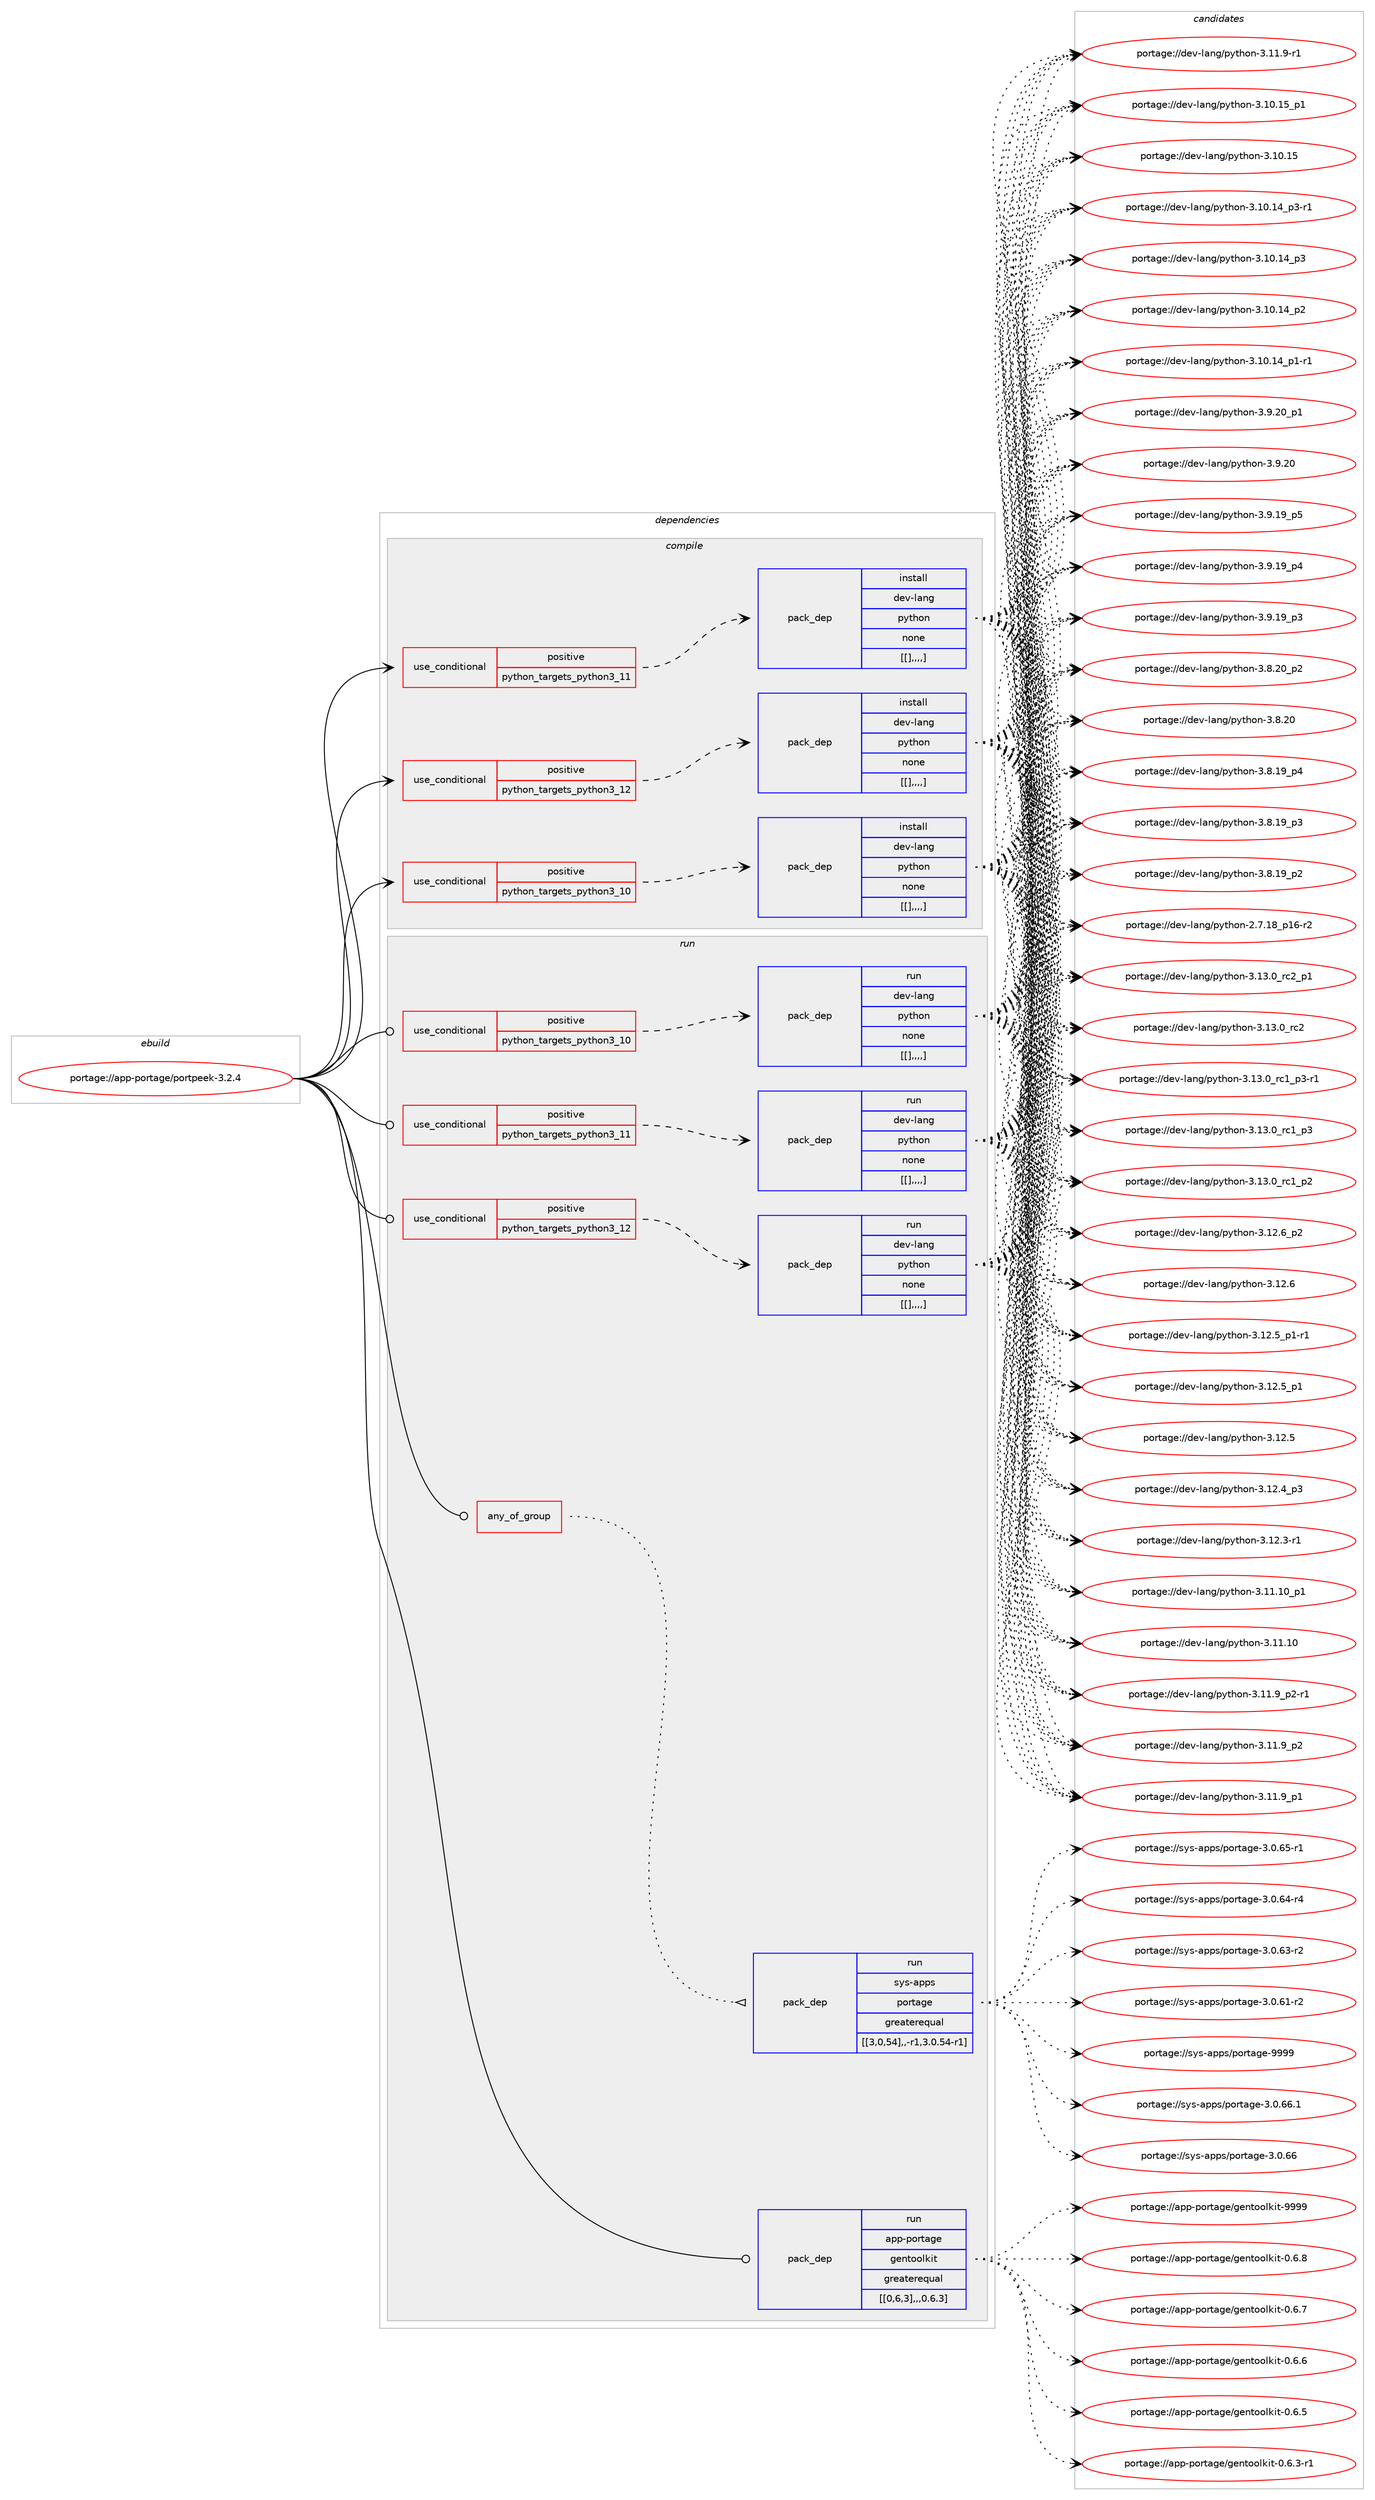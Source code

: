 digraph prolog {

# *************
# Graph options
# *************

newrank=true;
concentrate=true;
compound=true;
graph [rankdir=LR,fontname=Helvetica,fontsize=10,ranksep=1.5];#, ranksep=2.5, nodesep=0.2];
edge  [arrowhead=vee];
node  [fontname=Helvetica,fontsize=10];

# **********
# The ebuild
# **********

subgraph cluster_leftcol {
color=gray;
label=<<i>ebuild</i>>;
id [label="portage://app-portage/portpeek-3.2.4", color=red, width=4, href="../app-portage/portpeek-3.2.4.svg"];
}

# ****************
# The dependencies
# ****************

subgraph cluster_midcol {
color=gray;
label=<<i>dependencies</i>>;
subgraph cluster_compile {
fillcolor="#eeeeee";
style=filled;
label=<<i>compile</i>>;
subgraph cond14581 {
dependency51801 [label=<<TABLE BORDER="0" CELLBORDER="1" CELLSPACING="0" CELLPADDING="4"><TR><TD ROWSPAN="3" CELLPADDING="10">use_conditional</TD></TR><TR><TD>positive</TD></TR><TR><TD>python_targets_python3_10</TD></TR></TABLE>>, shape=none, color=red];
subgraph pack36745 {
dependency51802 [label=<<TABLE BORDER="0" CELLBORDER="1" CELLSPACING="0" CELLPADDING="4" WIDTH="220"><TR><TD ROWSPAN="6" CELLPADDING="30">pack_dep</TD></TR><TR><TD WIDTH="110">install</TD></TR><TR><TD>dev-lang</TD></TR><TR><TD>python</TD></TR><TR><TD>none</TD></TR><TR><TD>[[],,,,]</TD></TR></TABLE>>, shape=none, color=blue];
}
dependency51801:e -> dependency51802:w [weight=20,style="dashed",arrowhead="vee"];
}
id:e -> dependency51801:w [weight=20,style="solid",arrowhead="vee"];
subgraph cond14582 {
dependency51803 [label=<<TABLE BORDER="0" CELLBORDER="1" CELLSPACING="0" CELLPADDING="4"><TR><TD ROWSPAN="3" CELLPADDING="10">use_conditional</TD></TR><TR><TD>positive</TD></TR><TR><TD>python_targets_python3_11</TD></TR></TABLE>>, shape=none, color=red];
subgraph pack36746 {
dependency51804 [label=<<TABLE BORDER="0" CELLBORDER="1" CELLSPACING="0" CELLPADDING="4" WIDTH="220"><TR><TD ROWSPAN="6" CELLPADDING="30">pack_dep</TD></TR><TR><TD WIDTH="110">install</TD></TR><TR><TD>dev-lang</TD></TR><TR><TD>python</TD></TR><TR><TD>none</TD></TR><TR><TD>[[],,,,]</TD></TR></TABLE>>, shape=none, color=blue];
}
dependency51803:e -> dependency51804:w [weight=20,style="dashed",arrowhead="vee"];
}
id:e -> dependency51803:w [weight=20,style="solid",arrowhead="vee"];
subgraph cond14583 {
dependency51805 [label=<<TABLE BORDER="0" CELLBORDER="1" CELLSPACING="0" CELLPADDING="4"><TR><TD ROWSPAN="3" CELLPADDING="10">use_conditional</TD></TR><TR><TD>positive</TD></TR><TR><TD>python_targets_python3_12</TD></TR></TABLE>>, shape=none, color=red];
subgraph pack36747 {
dependency51806 [label=<<TABLE BORDER="0" CELLBORDER="1" CELLSPACING="0" CELLPADDING="4" WIDTH="220"><TR><TD ROWSPAN="6" CELLPADDING="30">pack_dep</TD></TR><TR><TD WIDTH="110">install</TD></TR><TR><TD>dev-lang</TD></TR><TR><TD>python</TD></TR><TR><TD>none</TD></TR><TR><TD>[[],,,,]</TD></TR></TABLE>>, shape=none, color=blue];
}
dependency51805:e -> dependency51806:w [weight=20,style="dashed",arrowhead="vee"];
}
id:e -> dependency51805:w [weight=20,style="solid",arrowhead="vee"];
}
subgraph cluster_compileandrun {
fillcolor="#eeeeee";
style=filled;
label=<<i>compile and run</i>>;
}
subgraph cluster_run {
fillcolor="#eeeeee";
style=filled;
label=<<i>run</i>>;
subgraph any411 {
dependency51807 [label=<<TABLE BORDER="0" CELLBORDER="1" CELLSPACING="0" CELLPADDING="4"><TR><TD CELLPADDING="10">any_of_group</TD></TR></TABLE>>, shape=none, color=red];subgraph pack36748 {
dependency51808 [label=<<TABLE BORDER="0" CELLBORDER="1" CELLSPACING="0" CELLPADDING="4" WIDTH="220"><TR><TD ROWSPAN="6" CELLPADDING="30">pack_dep</TD></TR><TR><TD WIDTH="110">run</TD></TR><TR><TD>sys-apps</TD></TR><TR><TD>portage</TD></TR><TR><TD>greaterequal</TD></TR><TR><TD>[[3,0,54],,-r1,3.0.54-r1]</TD></TR></TABLE>>, shape=none, color=blue];
}
dependency51807:e -> dependency51808:w [weight=20,style="dotted",arrowhead="oinv"];
}
id:e -> dependency51807:w [weight=20,style="solid",arrowhead="odot"];
subgraph cond14584 {
dependency51809 [label=<<TABLE BORDER="0" CELLBORDER="1" CELLSPACING="0" CELLPADDING="4"><TR><TD ROWSPAN="3" CELLPADDING="10">use_conditional</TD></TR><TR><TD>positive</TD></TR><TR><TD>python_targets_python3_10</TD></TR></TABLE>>, shape=none, color=red];
subgraph pack36749 {
dependency51810 [label=<<TABLE BORDER="0" CELLBORDER="1" CELLSPACING="0" CELLPADDING="4" WIDTH="220"><TR><TD ROWSPAN="6" CELLPADDING="30">pack_dep</TD></TR><TR><TD WIDTH="110">run</TD></TR><TR><TD>dev-lang</TD></TR><TR><TD>python</TD></TR><TR><TD>none</TD></TR><TR><TD>[[],,,,]</TD></TR></TABLE>>, shape=none, color=blue];
}
dependency51809:e -> dependency51810:w [weight=20,style="dashed",arrowhead="vee"];
}
id:e -> dependency51809:w [weight=20,style="solid",arrowhead="odot"];
subgraph cond14585 {
dependency51811 [label=<<TABLE BORDER="0" CELLBORDER="1" CELLSPACING="0" CELLPADDING="4"><TR><TD ROWSPAN="3" CELLPADDING="10">use_conditional</TD></TR><TR><TD>positive</TD></TR><TR><TD>python_targets_python3_11</TD></TR></TABLE>>, shape=none, color=red];
subgraph pack36750 {
dependency51812 [label=<<TABLE BORDER="0" CELLBORDER="1" CELLSPACING="0" CELLPADDING="4" WIDTH="220"><TR><TD ROWSPAN="6" CELLPADDING="30">pack_dep</TD></TR><TR><TD WIDTH="110">run</TD></TR><TR><TD>dev-lang</TD></TR><TR><TD>python</TD></TR><TR><TD>none</TD></TR><TR><TD>[[],,,,]</TD></TR></TABLE>>, shape=none, color=blue];
}
dependency51811:e -> dependency51812:w [weight=20,style="dashed",arrowhead="vee"];
}
id:e -> dependency51811:w [weight=20,style="solid",arrowhead="odot"];
subgraph cond14586 {
dependency51813 [label=<<TABLE BORDER="0" CELLBORDER="1" CELLSPACING="0" CELLPADDING="4"><TR><TD ROWSPAN="3" CELLPADDING="10">use_conditional</TD></TR><TR><TD>positive</TD></TR><TR><TD>python_targets_python3_12</TD></TR></TABLE>>, shape=none, color=red];
subgraph pack36751 {
dependency51814 [label=<<TABLE BORDER="0" CELLBORDER="1" CELLSPACING="0" CELLPADDING="4" WIDTH="220"><TR><TD ROWSPAN="6" CELLPADDING="30">pack_dep</TD></TR><TR><TD WIDTH="110">run</TD></TR><TR><TD>dev-lang</TD></TR><TR><TD>python</TD></TR><TR><TD>none</TD></TR><TR><TD>[[],,,,]</TD></TR></TABLE>>, shape=none, color=blue];
}
dependency51813:e -> dependency51814:w [weight=20,style="dashed",arrowhead="vee"];
}
id:e -> dependency51813:w [weight=20,style="solid",arrowhead="odot"];
subgraph pack36752 {
dependency51815 [label=<<TABLE BORDER="0" CELLBORDER="1" CELLSPACING="0" CELLPADDING="4" WIDTH="220"><TR><TD ROWSPAN="6" CELLPADDING="30">pack_dep</TD></TR><TR><TD WIDTH="110">run</TD></TR><TR><TD>app-portage</TD></TR><TR><TD>gentoolkit</TD></TR><TR><TD>greaterequal</TD></TR><TR><TD>[[0,6,3],,,0.6.3]</TD></TR></TABLE>>, shape=none, color=blue];
}
id:e -> dependency51815:w [weight=20,style="solid",arrowhead="odot"];
}
}

# **************
# The candidates
# **************

subgraph cluster_choices {
rank=same;
color=gray;
label=<<i>candidates</i>>;

subgraph choice36745 {
color=black;
nodesep=1;
choice100101118451089711010347112121116104111110455146495146489511499509511249 [label="portage://dev-lang/python-3.13.0_rc2_p1", color=red, width=4,href="../dev-lang/python-3.13.0_rc2_p1.svg"];
choice10010111845108971101034711212111610411111045514649514648951149950 [label="portage://dev-lang/python-3.13.0_rc2", color=red, width=4,href="../dev-lang/python-3.13.0_rc2.svg"];
choice1001011184510897110103471121211161041111104551464951464895114994995112514511449 [label="portage://dev-lang/python-3.13.0_rc1_p3-r1", color=red, width=4,href="../dev-lang/python-3.13.0_rc1_p3-r1.svg"];
choice100101118451089711010347112121116104111110455146495146489511499499511251 [label="portage://dev-lang/python-3.13.0_rc1_p3", color=red, width=4,href="../dev-lang/python-3.13.0_rc1_p3.svg"];
choice100101118451089711010347112121116104111110455146495146489511499499511250 [label="portage://dev-lang/python-3.13.0_rc1_p2", color=red, width=4,href="../dev-lang/python-3.13.0_rc1_p2.svg"];
choice100101118451089711010347112121116104111110455146495046549511250 [label="portage://dev-lang/python-3.12.6_p2", color=red, width=4,href="../dev-lang/python-3.12.6_p2.svg"];
choice10010111845108971101034711212111610411111045514649504654 [label="portage://dev-lang/python-3.12.6", color=red, width=4,href="../dev-lang/python-3.12.6.svg"];
choice1001011184510897110103471121211161041111104551464950465395112494511449 [label="portage://dev-lang/python-3.12.5_p1-r1", color=red, width=4,href="../dev-lang/python-3.12.5_p1-r1.svg"];
choice100101118451089711010347112121116104111110455146495046539511249 [label="portage://dev-lang/python-3.12.5_p1", color=red, width=4,href="../dev-lang/python-3.12.5_p1.svg"];
choice10010111845108971101034711212111610411111045514649504653 [label="portage://dev-lang/python-3.12.5", color=red, width=4,href="../dev-lang/python-3.12.5.svg"];
choice100101118451089711010347112121116104111110455146495046529511251 [label="portage://dev-lang/python-3.12.4_p3", color=red, width=4,href="../dev-lang/python-3.12.4_p3.svg"];
choice100101118451089711010347112121116104111110455146495046514511449 [label="portage://dev-lang/python-3.12.3-r1", color=red, width=4,href="../dev-lang/python-3.12.3-r1.svg"];
choice10010111845108971101034711212111610411111045514649494649489511249 [label="portage://dev-lang/python-3.11.10_p1", color=red, width=4,href="../dev-lang/python-3.11.10_p1.svg"];
choice1001011184510897110103471121211161041111104551464949464948 [label="portage://dev-lang/python-3.11.10", color=red, width=4,href="../dev-lang/python-3.11.10.svg"];
choice1001011184510897110103471121211161041111104551464949465795112504511449 [label="portage://dev-lang/python-3.11.9_p2-r1", color=red, width=4,href="../dev-lang/python-3.11.9_p2-r1.svg"];
choice100101118451089711010347112121116104111110455146494946579511250 [label="portage://dev-lang/python-3.11.9_p2", color=red, width=4,href="../dev-lang/python-3.11.9_p2.svg"];
choice100101118451089711010347112121116104111110455146494946579511249 [label="portage://dev-lang/python-3.11.9_p1", color=red, width=4,href="../dev-lang/python-3.11.9_p1.svg"];
choice100101118451089711010347112121116104111110455146494946574511449 [label="portage://dev-lang/python-3.11.9-r1", color=red, width=4,href="../dev-lang/python-3.11.9-r1.svg"];
choice10010111845108971101034711212111610411111045514649484649539511249 [label="portage://dev-lang/python-3.10.15_p1", color=red, width=4,href="../dev-lang/python-3.10.15_p1.svg"];
choice1001011184510897110103471121211161041111104551464948464953 [label="portage://dev-lang/python-3.10.15", color=red, width=4,href="../dev-lang/python-3.10.15.svg"];
choice100101118451089711010347112121116104111110455146494846495295112514511449 [label="portage://dev-lang/python-3.10.14_p3-r1", color=red, width=4,href="../dev-lang/python-3.10.14_p3-r1.svg"];
choice10010111845108971101034711212111610411111045514649484649529511251 [label="portage://dev-lang/python-3.10.14_p3", color=red, width=4,href="../dev-lang/python-3.10.14_p3.svg"];
choice10010111845108971101034711212111610411111045514649484649529511250 [label="portage://dev-lang/python-3.10.14_p2", color=red, width=4,href="../dev-lang/python-3.10.14_p2.svg"];
choice100101118451089711010347112121116104111110455146494846495295112494511449 [label="portage://dev-lang/python-3.10.14_p1-r1", color=red, width=4,href="../dev-lang/python-3.10.14_p1-r1.svg"];
choice100101118451089711010347112121116104111110455146574650489511249 [label="portage://dev-lang/python-3.9.20_p1", color=red, width=4,href="../dev-lang/python-3.9.20_p1.svg"];
choice10010111845108971101034711212111610411111045514657465048 [label="portage://dev-lang/python-3.9.20", color=red, width=4,href="../dev-lang/python-3.9.20.svg"];
choice100101118451089711010347112121116104111110455146574649579511253 [label="portage://dev-lang/python-3.9.19_p5", color=red, width=4,href="../dev-lang/python-3.9.19_p5.svg"];
choice100101118451089711010347112121116104111110455146574649579511252 [label="portage://dev-lang/python-3.9.19_p4", color=red, width=4,href="../dev-lang/python-3.9.19_p4.svg"];
choice100101118451089711010347112121116104111110455146574649579511251 [label="portage://dev-lang/python-3.9.19_p3", color=red, width=4,href="../dev-lang/python-3.9.19_p3.svg"];
choice100101118451089711010347112121116104111110455146564650489511250 [label="portage://dev-lang/python-3.8.20_p2", color=red, width=4,href="../dev-lang/python-3.8.20_p2.svg"];
choice10010111845108971101034711212111610411111045514656465048 [label="portage://dev-lang/python-3.8.20", color=red, width=4,href="../dev-lang/python-3.8.20.svg"];
choice100101118451089711010347112121116104111110455146564649579511252 [label="portage://dev-lang/python-3.8.19_p4", color=red, width=4,href="../dev-lang/python-3.8.19_p4.svg"];
choice100101118451089711010347112121116104111110455146564649579511251 [label="portage://dev-lang/python-3.8.19_p3", color=red, width=4,href="../dev-lang/python-3.8.19_p3.svg"];
choice100101118451089711010347112121116104111110455146564649579511250 [label="portage://dev-lang/python-3.8.19_p2", color=red, width=4,href="../dev-lang/python-3.8.19_p2.svg"];
choice100101118451089711010347112121116104111110455046554649569511249544511450 [label="portage://dev-lang/python-2.7.18_p16-r2", color=red, width=4,href="../dev-lang/python-2.7.18_p16-r2.svg"];
dependency51802:e -> choice100101118451089711010347112121116104111110455146495146489511499509511249:w [style=dotted,weight="100"];
dependency51802:e -> choice10010111845108971101034711212111610411111045514649514648951149950:w [style=dotted,weight="100"];
dependency51802:e -> choice1001011184510897110103471121211161041111104551464951464895114994995112514511449:w [style=dotted,weight="100"];
dependency51802:e -> choice100101118451089711010347112121116104111110455146495146489511499499511251:w [style=dotted,weight="100"];
dependency51802:e -> choice100101118451089711010347112121116104111110455146495146489511499499511250:w [style=dotted,weight="100"];
dependency51802:e -> choice100101118451089711010347112121116104111110455146495046549511250:w [style=dotted,weight="100"];
dependency51802:e -> choice10010111845108971101034711212111610411111045514649504654:w [style=dotted,weight="100"];
dependency51802:e -> choice1001011184510897110103471121211161041111104551464950465395112494511449:w [style=dotted,weight="100"];
dependency51802:e -> choice100101118451089711010347112121116104111110455146495046539511249:w [style=dotted,weight="100"];
dependency51802:e -> choice10010111845108971101034711212111610411111045514649504653:w [style=dotted,weight="100"];
dependency51802:e -> choice100101118451089711010347112121116104111110455146495046529511251:w [style=dotted,weight="100"];
dependency51802:e -> choice100101118451089711010347112121116104111110455146495046514511449:w [style=dotted,weight="100"];
dependency51802:e -> choice10010111845108971101034711212111610411111045514649494649489511249:w [style=dotted,weight="100"];
dependency51802:e -> choice1001011184510897110103471121211161041111104551464949464948:w [style=dotted,weight="100"];
dependency51802:e -> choice1001011184510897110103471121211161041111104551464949465795112504511449:w [style=dotted,weight="100"];
dependency51802:e -> choice100101118451089711010347112121116104111110455146494946579511250:w [style=dotted,weight="100"];
dependency51802:e -> choice100101118451089711010347112121116104111110455146494946579511249:w [style=dotted,weight="100"];
dependency51802:e -> choice100101118451089711010347112121116104111110455146494946574511449:w [style=dotted,weight="100"];
dependency51802:e -> choice10010111845108971101034711212111610411111045514649484649539511249:w [style=dotted,weight="100"];
dependency51802:e -> choice1001011184510897110103471121211161041111104551464948464953:w [style=dotted,weight="100"];
dependency51802:e -> choice100101118451089711010347112121116104111110455146494846495295112514511449:w [style=dotted,weight="100"];
dependency51802:e -> choice10010111845108971101034711212111610411111045514649484649529511251:w [style=dotted,weight="100"];
dependency51802:e -> choice10010111845108971101034711212111610411111045514649484649529511250:w [style=dotted,weight="100"];
dependency51802:e -> choice100101118451089711010347112121116104111110455146494846495295112494511449:w [style=dotted,weight="100"];
dependency51802:e -> choice100101118451089711010347112121116104111110455146574650489511249:w [style=dotted,weight="100"];
dependency51802:e -> choice10010111845108971101034711212111610411111045514657465048:w [style=dotted,weight="100"];
dependency51802:e -> choice100101118451089711010347112121116104111110455146574649579511253:w [style=dotted,weight="100"];
dependency51802:e -> choice100101118451089711010347112121116104111110455146574649579511252:w [style=dotted,weight="100"];
dependency51802:e -> choice100101118451089711010347112121116104111110455146574649579511251:w [style=dotted,weight="100"];
dependency51802:e -> choice100101118451089711010347112121116104111110455146564650489511250:w [style=dotted,weight="100"];
dependency51802:e -> choice10010111845108971101034711212111610411111045514656465048:w [style=dotted,weight="100"];
dependency51802:e -> choice100101118451089711010347112121116104111110455146564649579511252:w [style=dotted,weight="100"];
dependency51802:e -> choice100101118451089711010347112121116104111110455146564649579511251:w [style=dotted,weight="100"];
dependency51802:e -> choice100101118451089711010347112121116104111110455146564649579511250:w [style=dotted,weight="100"];
dependency51802:e -> choice100101118451089711010347112121116104111110455046554649569511249544511450:w [style=dotted,weight="100"];
}
subgraph choice36746 {
color=black;
nodesep=1;
choice100101118451089711010347112121116104111110455146495146489511499509511249 [label="portage://dev-lang/python-3.13.0_rc2_p1", color=red, width=4,href="../dev-lang/python-3.13.0_rc2_p1.svg"];
choice10010111845108971101034711212111610411111045514649514648951149950 [label="portage://dev-lang/python-3.13.0_rc2", color=red, width=4,href="../dev-lang/python-3.13.0_rc2.svg"];
choice1001011184510897110103471121211161041111104551464951464895114994995112514511449 [label="portage://dev-lang/python-3.13.0_rc1_p3-r1", color=red, width=4,href="../dev-lang/python-3.13.0_rc1_p3-r1.svg"];
choice100101118451089711010347112121116104111110455146495146489511499499511251 [label="portage://dev-lang/python-3.13.0_rc1_p3", color=red, width=4,href="../dev-lang/python-3.13.0_rc1_p3.svg"];
choice100101118451089711010347112121116104111110455146495146489511499499511250 [label="portage://dev-lang/python-3.13.0_rc1_p2", color=red, width=4,href="../dev-lang/python-3.13.0_rc1_p2.svg"];
choice100101118451089711010347112121116104111110455146495046549511250 [label="portage://dev-lang/python-3.12.6_p2", color=red, width=4,href="../dev-lang/python-3.12.6_p2.svg"];
choice10010111845108971101034711212111610411111045514649504654 [label="portage://dev-lang/python-3.12.6", color=red, width=4,href="../dev-lang/python-3.12.6.svg"];
choice1001011184510897110103471121211161041111104551464950465395112494511449 [label="portage://dev-lang/python-3.12.5_p1-r1", color=red, width=4,href="../dev-lang/python-3.12.5_p1-r1.svg"];
choice100101118451089711010347112121116104111110455146495046539511249 [label="portage://dev-lang/python-3.12.5_p1", color=red, width=4,href="../dev-lang/python-3.12.5_p1.svg"];
choice10010111845108971101034711212111610411111045514649504653 [label="portage://dev-lang/python-3.12.5", color=red, width=4,href="../dev-lang/python-3.12.5.svg"];
choice100101118451089711010347112121116104111110455146495046529511251 [label="portage://dev-lang/python-3.12.4_p3", color=red, width=4,href="../dev-lang/python-3.12.4_p3.svg"];
choice100101118451089711010347112121116104111110455146495046514511449 [label="portage://dev-lang/python-3.12.3-r1", color=red, width=4,href="../dev-lang/python-3.12.3-r1.svg"];
choice10010111845108971101034711212111610411111045514649494649489511249 [label="portage://dev-lang/python-3.11.10_p1", color=red, width=4,href="../dev-lang/python-3.11.10_p1.svg"];
choice1001011184510897110103471121211161041111104551464949464948 [label="portage://dev-lang/python-3.11.10", color=red, width=4,href="../dev-lang/python-3.11.10.svg"];
choice1001011184510897110103471121211161041111104551464949465795112504511449 [label="portage://dev-lang/python-3.11.9_p2-r1", color=red, width=4,href="../dev-lang/python-3.11.9_p2-r1.svg"];
choice100101118451089711010347112121116104111110455146494946579511250 [label="portage://dev-lang/python-3.11.9_p2", color=red, width=4,href="../dev-lang/python-3.11.9_p2.svg"];
choice100101118451089711010347112121116104111110455146494946579511249 [label="portage://dev-lang/python-3.11.9_p1", color=red, width=4,href="../dev-lang/python-3.11.9_p1.svg"];
choice100101118451089711010347112121116104111110455146494946574511449 [label="portage://dev-lang/python-3.11.9-r1", color=red, width=4,href="../dev-lang/python-3.11.9-r1.svg"];
choice10010111845108971101034711212111610411111045514649484649539511249 [label="portage://dev-lang/python-3.10.15_p1", color=red, width=4,href="../dev-lang/python-3.10.15_p1.svg"];
choice1001011184510897110103471121211161041111104551464948464953 [label="portage://dev-lang/python-3.10.15", color=red, width=4,href="../dev-lang/python-3.10.15.svg"];
choice100101118451089711010347112121116104111110455146494846495295112514511449 [label="portage://dev-lang/python-3.10.14_p3-r1", color=red, width=4,href="../dev-lang/python-3.10.14_p3-r1.svg"];
choice10010111845108971101034711212111610411111045514649484649529511251 [label="portage://dev-lang/python-3.10.14_p3", color=red, width=4,href="../dev-lang/python-3.10.14_p3.svg"];
choice10010111845108971101034711212111610411111045514649484649529511250 [label="portage://dev-lang/python-3.10.14_p2", color=red, width=4,href="../dev-lang/python-3.10.14_p2.svg"];
choice100101118451089711010347112121116104111110455146494846495295112494511449 [label="portage://dev-lang/python-3.10.14_p1-r1", color=red, width=4,href="../dev-lang/python-3.10.14_p1-r1.svg"];
choice100101118451089711010347112121116104111110455146574650489511249 [label="portage://dev-lang/python-3.9.20_p1", color=red, width=4,href="../dev-lang/python-3.9.20_p1.svg"];
choice10010111845108971101034711212111610411111045514657465048 [label="portage://dev-lang/python-3.9.20", color=red, width=4,href="../dev-lang/python-3.9.20.svg"];
choice100101118451089711010347112121116104111110455146574649579511253 [label="portage://dev-lang/python-3.9.19_p5", color=red, width=4,href="../dev-lang/python-3.9.19_p5.svg"];
choice100101118451089711010347112121116104111110455146574649579511252 [label="portage://dev-lang/python-3.9.19_p4", color=red, width=4,href="../dev-lang/python-3.9.19_p4.svg"];
choice100101118451089711010347112121116104111110455146574649579511251 [label="portage://dev-lang/python-3.9.19_p3", color=red, width=4,href="../dev-lang/python-3.9.19_p3.svg"];
choice100101118451089711010347112121116104111110455146564650489511250 [label="portage://dev-lang/python-3.8.20_p2", color=red, width=4,href="../dev-lang/python-3.8.20_p2.svg"];
choice10010111845108971101034711212111610411111045514656465048 [label="portage://dev-lang/python-3.8.20", color=red, width=4,href="../dev-lang/python-3.8.20.svg"];
choice100101118451089711010347112121116104111110455146564649579511252 [label="portage://dev-lang/python-3.8.19_p4", color=red, width=4,href="../dev-lang/python-3.8.19_p4.svg"];
choice100101118451089711010347112121116104111110455146564649579511251 [label="portage://dev-lang/python-3.8.19_p3", color=red, width=4,href="../dev-lang/python-3.8.19_p3.svg"];
choice100101118451089711010347112121116104111110455146564649579511250 [label="portage://dev-lang/python-3.8.19_p2", color=red, width=4,href="../dev-lang/python-3.8.19_p2.svg"];
choice100101118451089711010347112121116104111110455046554649569511249544511450 [label="portage://dev-lang/python-2.7.18_p16-r2", color=red, width=4,href="../dev-lang/python-2.7.18_p16-r2.svg"];
dependency51804:e -> choice100101118451089711010347112121116104111110455146495146489511499509511249:w [style=dotted,weight="100"];
dependency51804:e -> choice10010111845108971101034711212111610411111045514649514648951149950:w [style=dotted,weight="100"];
dependency51804:e -> choice1001011184510897110103471121211161041111104551464951464895114994995112514511449:w [style=dotted,weight="100"];
dependency51804:e -> choice100101118451089711010347112121116104111110455146495146489511499499511251:w [style=dotted,weight="100"];
dependency51804:e -> choice100101118451089711010347112121116104111110455146495146489511499499511250:w [style=dotted,weight="100"];
dependency51804:e -> choice100101118451089711010347112121116104111110455146495046549511250:w [style=dotted,weight="100"];
dependency51804:e -> choice10010111845108971101034711212111610411111045514649504654:w [style=dotted,weight="100"];
dependency51804:e -> choice1001011184510897110103471121211161041111104551464950465395112494511449:w [style=dotted,weight="100"];
dependency51804:e -> choice100101118451089711010347112121116104111110455146495046539511249:w [style=dotted,weight="100"];
dependency51804:e -> choice10010111845108971101034711212111610411111045514649504653:w [style=dotted,weight="100"];
dependency51804:e -> choice100101118451089711010347112121116104111110455146495046529511251:w [style=dotted,weight="100"];
dependency51804:e -> choice100101118451089711010347112121116104111110455146495046514511449:w [style=dotted,weight="100"];
dependency51804:e -> choice10010111845108971101034711212111610411111045514649494649489511249:w [style=dotted,weight="100"];
dependency51804:e -> choice1001011184510897110103471121211161041111104551464949464948:w [style=dotted,weight="100"];
dependency51804:e -> choice1001011184510897110103471121211161041111104551464949465795112504511449:w [style=dotted,weight="100"];
dependency51804:e -> choice100101118451089711010347112121116104111110455146494946579511250:w [style=dotted,weight="100"];
dependency51804:e -> choice100101118451089711010347112121116104111110455146494946579511249:w [style=dotted,weight="100"];
dependency51804:e -> choice100101118451089711010347112121116104111110455146494946574511449:w [style=dotted,weight="100"];
dependency51804:e -> choice10010111845108971101034711212111610411111045514649484649539511249:w [style=dotted,weight="100"];
dependency51804:e -> choice1001011184510897110103471121211161041111104551464948464953:w [style=dotted,weight="100"];
dependency51804:e -> choice100101118451089711010347112121116104111110455146494846495295112514511449:w [style=dotted,weight="100"];
dependency51804:e -> choice10010111845108971101034711212111610411111045514649484649529511251:w [style=dotted,weight="100"];
dependency51804:e -> choice10010111845108971101034711212111610411111045514649484649529511250:w [style=dotted,weight="100"];
dependency51804:e -> choice100101118451089711010347112121116104111110455146494846495295112494511449:w [style=dotted,weight="100"];
dependency51804:e -> choice100101118451089711010347112121116104111110455146574650489511249:w [style=dotted,weight="100"];
dependency51804:e -> choice10010111845108971101034711212111610411111045514657465048:w [style=dotted,weight="100"];
dependency51804:e -> choice100101118451089711010347112121116104111110455146574649579511253:w [style=dotted,weight="100"];
dependency51804:e -> choice100101118451089711010347112121116104111110455146574649579511252:w [style=dotted,weight="100"];
dependency51804:e -> choice100101118451089711010347112121116104111110455146574649579511251:w [style=dotted,weight="100"];
dependency51804:e -> choice100101118451089711010347112121116104111110455146564650489511250:w [style=dotted,weight="100"];
dependency51804:e -> choice10010111845108971101034711212111610411111045514656465048:w [style=dotted,weight="100"];
dependency51804:e -> choice100101118451089711010347112121116104111110455146564649579511252:w [style=dotted,weight="100"];
dependency51804:e -> choice100101118451089711010347112121116104111110455146564649579511251:w [style=dotted,weight="100"];
dependency51804:e -> choice100101118451089711010347112121116104111110455146564649579511250:w [style=dotted,weight="100"];
dependency51804:e -> choice100101118451089711010347112121116104111110455046554649569511249544511450:w [style=dotted,weight="100"];
}
subgraph choice36747 {
color=black;
nodesep=1;
choice100101118451089711010347112121116104111110455146495146489511499509511249 [label="portage://dev-lang/python-3.13.0_rc2_p1", color=red, width=4,href="../dev-lang/python-3.13.0_rc2_p1.svg"];
choice10010111845108971101034711212111610411111045514649514648951149950 [label="portage://dev-lang/python-3.13.0_rc2", color=red, width=4,href="../dev-lang/python-3.13.0_rc2.svg"];
choice1001011184510897110103471121211161041111104551464951464895114994995112514511449 [label="portage://dev-lang/python-3.13.0_rc1_p3-r1", color=red, width=4,href="../dev-lang/python-3.13.0_rc1_p3-r1.svg"];
choice100101118451089711010347112121116104111110455146495146489511499499511251 [label="portage://dev-lang/python-3.13.0_rc1_p3", color=red, width=4,href="../dev-lang/python-3.13.0_rc1_p3.svg"];
choice100101118451089711010347112121116104111110455146495146489511499499511250 [label="portage://dev-lang/python-3.13.0_rc1_p2", color=red, width=4,href="../dev-lang/python-3.13.0_rc1_p2.svg"];
choice100101118451089711010347112121116104111110455146495046549511250 [label="portage://dev-lang/python-3.12.6_p2", color=red, width=4,href="../dev-lang/python-3.12.6_p2.svg"];
choice10010111845108971101034711212111610411111045514649504654 [label="portage://dev-lang/python-3.12.6", color=red, width=4,href="../dev-lang/python-3.12.6.svg"];
choice1001011184510897110103471121211161041111104551464950465395112494511449 [label="portage://dev-lang/python-3.12.5_p1-r1", color=red, width=4,href="../dev-lang/python-3.12.5_p1-r1.svg"];
choice100101118451089711010347112121116104111110455146495046539511249 [label="portage://dev-lang/python-3.12.5_p1", color=red, width=4,href="../dev-lang/python-3.12.5_p1.svg"];
choice10010111845108971101034711212111610411111045514649504653 [label="portage://dev-lang/python-3.12.5", color=red, width=4,href="../dev-lang/python-3.12.5.svg"];
choice100101118451089711010347112121116104111110455146495046529511251 [label="portage://dev-lang/python-3.12.4_p3", color=red, width=4,href="../dev-lang/python-3.12.4_p3.svg"];
choice100101118451089711010347112121116104111110455146495046514511449 [label="portage://dev-lang/python-3.12.3-r1", color=red, width=4,href="../dev-lang/python-3.12.3-r1.svg"];
choice10010111845108971101034711212111610411111045514649494649489511249 [label="portage://dev-lang/python-3.11.10_p1", color=red, width=4,href="../dev-lang/python-3.11.10_p1.svg"];
choice1001011184510897110103471121211161041111104551464949464948 [label="portage://dev-lang/python-3.11.10", color=red, width=4,href="../dev-lang/python-3.11.10.svg"];
choice1001011184510897110103471121211161041111104551464949465795112504511449 [label="portage://dev-lang/python-3.11.9_p2-r1", color=red, width=4,href="../dev-lang/python-3.11.9_p2-r1.svg"];
choice100101118451089711010347112121116104111110455146494946579511250 [label="portage://dev-lang/python-3.11.9_p2", color=red, width=4,href="../dev-lang/python-3.11.9_p2.svg"];
choice100101118451089711010347112121116104111110455146494946579511249 [label="portage://dev-lang/python-3.11.9_p1", color=red, width=4,href="../dev-lang/python-3.11.9_p1.svg"];
choice100101118451089711010347112121116104111110455146494946574511449 [label="portage://dev-lang/python-3.11.9-r1", color=red, width=4,href="../dev-lang/python-3.11.9-r1.svg"];
choice10010111845108971101034711212111610411111045514649484649539511249 [label="portage://dev-lang/python-3.10.15_p1", color=red, width=4,href="../dev-lang/python-3.10.15_p1.svg"];
choice1001011184510897110103471121211161041111104551464948464953 [label="portage://dev-lang/python-3.10.15", color=red, width=4,href="../dev-lang/python-3.10.15.svg"];
choice100101118451089711010347112121116104111110455146494846495295112514511449 [label="portage://dev-lang/python-3.10.14_p3-r1", color=red, width=4,href="../dev-lang/python-3.10.14_p3-r1.svg"];
choice10010111845108971101034711212111610411111045514649484649529511251 [label="portage://dev-lang/python-3.10.14_p3", color=red, width=4,href="../dev-lang/python-3.10.14_p3.svg"];
choice10010111845108971101034711212111610411111045514649484649529511250 [label="portage://dev-lang/python-3.10.14_p2", color=red, width=4,href="../dev-lang/python-3.10.14_p2.svg"];
choice100101118451089711010347112121116104111110455146494846495295112494511449 [label="portage://dev-lang/python-3.10.14_p1-r1", color=red, width=4,href="../dev-lang/python-3.10.14_p1-r1.svg"];
choice100101118451089711010347112121116104111110455146574650489511249 [label="portage://dev-lang/python-3.9.20_p1", color=red, width=4,href="../dev-lang/python-3.9.20_p1.svg"];
choice10010111845108971101034711212111610411111045514657465048 [label="portage://dev-lang/python-3.9.20", color=red, width=4,href="../dev-lang/python-3.9.20.svg"];
choice100101118451089711010347112121116104111110455146574649579511253 [label="portage://dev-lang/python-3.9.19_p5", color=red, width=4,href="../dev-lang/python-3.9.19_p5.svg"];
choice100101118451089711010347112121116104111110455146574649579511252 [label="portage://dev-lang/python-3.9.19_p4", color=red, width=4,href="../dev-lang/python-3.9.19_p4.svg"];
choice100101118451089711010347112121116104111110455146574649579511251 [label="portage://dev-lang/python-3.9.19_p3", color=red, width=4,href="../dev-lang/python-3.9.19_p3.svg"];
choice100101118451089711010347112121116104111110455146564650489511250 [label="portage://dev-lang/python-3.8.20_p2", color=red, width=4,href="../dev-lang/python-3.8.20_p2.svg"];
choice10010111845108971101034711212111610411111045514656465048 [label="portage://dev-lang/python-3.8.20", color=red, width=4,href="../dev-lang/python-3.8.20.svg"];
choice100101118451089711010347112121116104111110455146564649579511252 [label="portage://dev-lang/python-3.8.19_p4", color=red, width=4,href="../dev-lang/python-3.8.19_p4.svg"];
choice100101118451089711010347112121116104111110455146564649579511251 [label="portage://dev-lang/python-3.8.19_p3", color=red, width=4,href="../dev-lang/python-3.8.19_p3.svg"];
choice100101118451089711010347112121116104111110455146564649579511250 [label="portage://dev-lang/python-3.8.19_p2", color=red, width=4,href="../dev-lang/python-3.8.19_p2.svg"];
choice100101118451089711010347112121116104111110455046554649569511249544511450 [label="portage://dev-lang/python-2.7.18_p16-r2", color=red, width=4,href="../dev-lang/python-2.7.18_p16-r2.svg"];
dependency51806:e -> choice100101118451089711010347112121116104111110455146495146489511499509511249:w [style=dotted,weight="100"];
dependency51806:e -> choice10010111845108971101034711212111610411111045514649514648951149950:w [style=dotted,weight="100"];
dependency51806:e -> choice1001011184510897110103471121211161041111104551464951464895114994995112514511449:w [style=dotted,weight="100"];
dependency51806:e -> choice100101118451089711010347112121116104111110455146495146489511499499511251:w [style=dotted,weight="100"];
dependency51806:e -> choice100101118451089711010347112121116104111110455146495146489511499499511250:w [style=dotted,weight="100"];
dependency51806:e -> choice100101118451089711010347112121116104111110455146495046549511250:w [style=dotted,weight="100"];
dependency51806:e -> choice10010111845108971101034711212111610411111045514649504654:w [style=dotted,weight="100"];
dependency51806:e -> choice1001011184510897110103471121211161041111104551464950465395112494511449:w [style=dotted,weight="100"];
dependency51806:e -> choice100101118451089711010347112121116104111110455146495046539511249:w [style=dotted,weight="100"];
dependency51806:e -> choice10010111845108971101034711212111610411111045514649504653:w [style=dotted,weight="100"];
dependency51806:e -> choice100101118451089711010347112121116104111110455146495046529511251:w [style=dotted,weight="100"];
dependency51806:e -> choice100101118451089711010347112121116104111110455146495046514511449:w [style=dotted,weight="100"];
dependency51806:e -> choice10010111845108971101034711212111610411111045514649494649489511249:w [style=dotted,weight="100"];
dependency51806:e -> choice1001011184510897110103471121211161041111104551464949464948:w [style=dotted,weight="100"];
dependency51806:e -> choice1001011184510897110103471121211161041111104551464949465795112504511449:w [style=dotted,weight="100"];
dependency51806:e -> choice100101118451089711010347112121116104111110455146494946579511250:w [style=dotted,weight="100"];
dependency51806:e -> choice100101118451089711010347112121116104111110455146494946579511249:w [style=dotted,weight="100"];
dependency51806:e -> choice100101118451089711010347112121116104111110455146494946574511449:w [style=dotted,weight="100"];
dependency51806:e -> choice10010111845108971101034711212111610411111045514649484649539511249:w [style=dotted,weight="100"];
dependency51806:e -> choice1001011184510897110103471121211161041111104551464948464953:w [style=dotted,weight="100"];
dependency51806:e -> choice100101118451089711010347112121116104111110455146494846495295112514511449:w [style=dotted,weight="100"];
dependency51806:e -> choice10010111845108971101034711212111610411111045514649484649529511251:w [style=dotted,weight="100"];
dependency51806:e -> choice10010111845108971101034711212111610411111045514649484649529511250:w [style=dotted,weight="100"];
dependency51806:e -> choice100101118451089711010347112121116104111110455146494846495295112494511449:w [style=dotted,weight="100"];
dependency51806:e -> choice100101118451089711010347112121116104111110455146574650489511249:w [style=dotted,weight="100"];
dependency51806:e -> choice10010111845108971101034711212111610411111045514657465048:w [style=dotted,weight="100"];
dependency51806:e -> choice100101118451089711010347112121116104111110455146574649579511253:w [style=dotted,weight="100"];
dependency51806:e -> choice100101118451089711010347112121116104111110455146574649579511252:w [style=dotted,weight="100"];
dependency51806:e -> choice100101118451089711010347112121116104111110455146574649579511251:w [style=dotted,weight="100"];
dependency51806:e -> choice100101118451089711010347112121116104111110455146564650489511250:w [style=dotted,weight="100"];
dependency51806:e -> choice10010111845108971101034711212111610411111045514656465048:w [style=dotted,weight="100"];
dependency51806:e -> choice100101118451089711010347112121116104111110455146564649579511252:w [style=dotted,weight="100"];
dependency51806:e -> choice100101118451089711010347112121116104111110455146564649579511251:w [style=dotted,weight="100"];
dependency51806:e -> choice100101118451089711010347112121116104111110455146564649579511250:w [style=dotted,weight="100"];
dependency51806:e -> choice100101118451089711010347112121116104111110455046554649569511249544511450:w [style=dotted,weight="100"];
}
subgraph choice36748 {
color=black;
nodesep=1;
choice115121115459711211211547112111114116971031014557575757 [label="portage://sys-apps/portage-9999", color=red, width=4,href="../sys-apps/portage-9999.svg"];
choice11512111545971121121154711211111411697103101455146484654544649 [label="portage://sys-apps/portage-3.0.66.1", color=red, width=4,href="../sys-apps/portage-3.0.66.1.svg"];
choice1151211154597112112115471121111141169710310145514648465454 [label="portage://sys-apps/portage-3.0.66", color=red, width=4,href="../sys-apps/portage-3.0.66.svg"];
choice11512111545971121121154711211111411697103101455146484654534511449 [label="portage://sys-apps/portage-3.0.65-r1", color=red, width=4,href="../sys-apps/portage-3.0.65-r1.svg"];
choice11512111545971121121154711211111411697103101455146484654524511452 [label="portage://sys-apps/portage-3.0.64-r4", color=red, width=4,href="../sys-apps/portage-3.0.64-r4.svg"];
choice11512111545971121121154711211111411697103101455146484654514511450 [label="portage://sys-apps/portage-3.0.63-r2", color=red, width=4,href="../sys-apps/portage-3.0.63-r2.svg"];
choice11512111545971121121154711211111411697103101455146484654494511450 [label="portage://sys-apps/portage-3.0.61-r2", color=red, width=4,href="../sys-apps/portage-3.0.61-r2.svg"];
dependency51808:e -> choice115121115459711211211547112111114116971031014557575757:w [style=dotted,weight="100"];
dependency51808:e -> choice11512111545971121121154711211111411697103101455146484654544649:w [style=dotted,weight="100"];
dependency51808:e -> choice1151211154597112112115471121111141169710310145514648465454:w [style=dotted,weight="100"];
dependency51808:e -> choice11512111545971121121154711211111411697103101455146484654534511449:w [style=dotted,weight="100"];
dependency51808:e -> choice11512111545971121121154711211111411697103101455146484654524511452:w [style=dotted,weight="100"];
dependency51808:e -> choice11512111545971121121154711211111411697103101455146484654514511450:w [style=dotted,weight="100"];
dependency51808:e -> choice11512111545971121121154711211111411697103101455146484654494511450:w [style=dotted,weight="100"];
}
subgraph choice36749 {
color=black;
nodesep=1;
choice100101118451089711010347112121116104111110455146495146489511499509511249 [label="portage://dev-lang/python-3.13.0_rc2_p1", color=red, width=4,href="../dev-lang/python-3.13.0_rc2_p1.svg"];
choice10010111845108971101034711212111610411111045514649514648951149950 [label="portage://dev-lang/python-3.13.0_rc2", color=red, width=4,href="../dev-lang/python-3.13.0_rc2.svg"];
choice1001011184510897110103471121211161041111104551464951464895114994995112514511449 [label="portage://dev-lang/python-3.13.0_rc1_p3-r1", color=red, width=4,href="../dev-lang/python-3.13.0_rc1_p3-r1.svg"];
choice100101118451089711010347112121116104111110455146495146489511499499511251 [label="portage://dev-lang/python-3.13.0_rc1_p3", color=red, width=4,href="../dev-lang/python-3.13.0_rc1_p3.svg"];
choice100101118451089711010347112121116104111110455146495146489511499499511250 [label="portage://dev-lang/python-3.13.0_rc1_p2", color=red, width=4,href="../dev-lang/python-3.13.0_rc1_p2.svg"];
choice100101118451089711010347112121116104111110455146495046549511250 [label="portage://dev-lang/python-3.12.6_p2", color=red, width=4,href="../dev-lang/python-3.12.6_p2.svg"];
choice10010111845108971101034711212111610411111045514649504654 [label="portage://dev-lang/python-3.12.6", color=red, width=4,href="../dev-lang/python-3.12.6.svg"];
choice1001011184510897110103471121211161041111104551464950465395112494511449 [label="portage://dev-lang/python-3.12.5_p1-r1", color=red, width=4,href="../dev-lang/python-3.12.5_p1-r1.svg"];
choice100101118451089711010347112121116104111110455146495046539511249 [label="portage://dev-lang/python-3.12.5_p1", color=red, width=4,href="../dev-lang/python-3.12.5_p1.svg"];
choice10010111845108971101034711212111610411111045514649504653 [label="portage://dev-lang/python-3.12.5", color=red, width=4,href="../dev-lang/python-3.12.5.svg"];
choice100101118451089711010347112121116104111110455146495046529511251 [label="portage://dev-lang/python-3.12.4_p3", color=red, width=4,href="../dev-lang/python-3.12.4_p3.svg"];
choice100101118451089711010347112121116104111110455146495046514511449 [label="portage://dev-lang/python-3.12.3-r1", color=red, width=4,href="../dev-lang/python-3.12.3-r1.svg"];
choice10010111845108971101034711212111610411111045514649494649489511249 [label="portage://dev-lang/python-3.11.10_p1", color=red, width=4,href="../dev-lang/python-3.11.10_p1.svg"];
choice1001011184510897110103471121211161041111104551464949464948 [label="portage://dev-lang/python-3.11.10", color=red, width=4,href="../dev-lang/python-3.11.10.svg"];
choice1001011184510897110103471121211161041111104551464949465795112504511449 [label="portage://dev-lang/python-3.11.9_p2-r1", color=red, width=4,href="../dev-lang/python-3.11.9_p2-r1.svg"];
choice100101118451089711010347112121116104111110455146494946579511250 [label="portage://dev-lang/python-3.11.9_p2", color=red, width=4,href="../dev-lang/python-3.11.9_p2.svg"];
choice100101118451089711010347112121116104111110455146494946579511249 [label="portage://dev-lang/python-3.11.9_p1", color=red, width=4,href="../dev-lang/python-3.11.9_p1.svg"];
choice100101118451089711010347112121116104111110455146494946574511449 [label="portage://dev-lang/python-3.11.9-r1", color=red, width=4,href="../dev-lang/python-3.11.9-r1.svg"];
choice10010111845108971101034711212111610411111045514649484649539511249 [label="portage://dev-lang/python-3.10.15_p1", color=red, width=4,href="../dev-lang/python-3.10.15_p1.svg"];
choice1001011184510897110103471121211161041111104551464948464953 [label="portage://dev-lang/python-3.10.15", color=red, width=4,href="../dev-lang/python-3.10.15.svg"];
choice100101118451089711010347112121116104111110455146494846495295112514511449 [label="portage://dev-lang/python-3.10.14_p3-r1", color=red, width=4,href="../dev-lang/python-3.10.14_p3-r1.svg"];
choice10010111845108971101034711212111610411111045514649484649529511251 [label="portage://dev-lang/python-3.10.14_p3", color=red, width=4,href="../dev-lang/python-3.10.14_p3.svg"];
choice10010111845108971101034711212111610411111045514649484649529511250 [label="portage://dev-lang/python-3.10.14_p2", color=red, width=4,href="../dev-lang/python-3.10.14_p2.svg"];
choice100101118451089711010347112121116104111110455146494846495295112494511449 [label="portage://dev-lang/python-3.10.14_p1-r1", color=red, width=4,href="../dev-lang/python-3.10.14_p1-r1.svg"];
choice100101118451089711010347112121116104111110455146574650489511249 [label="portage://dev-lang/python-3.9.20_p1", color=red, width=4,href="../dev-lang/python-3.9.20_p1.svg"];
choice10010111845108971101034711212111610411111045514657465048 [label="portage://dev-lang/python-3.9.20", color=red, width=4,href="../dev-lang/python-3.9.20.svg"];
choice100101118451089711010347112121116104111110455146574649579511253 [label="portage://dev-lang/python-3.9.19_p5", color=red, width=4,href="../dev-lang/python-3.9.19_p5.svg"];
choice100101118451089711010347112121116104111110455146574649579511252 [label="portage://dev-lang/python-3.9.19_p4", color=red, width=4,href="../dev-lang/python-3.9.19_p4.svg"];
choice100101118451089711010347112121116104111110455146574649579511251 [label="portage://dev-lang/python-3.9.19_p3", color=red, width=4,href="../dev-lang/python-3.9.19_p3.svg"];
choice100101118451089711010347112121116104111110455146564650489511250 [label="portage://dev-lang/python-3.8.20_p2", color=red, width=4,href="../dev-lang/python-3.8.20_p2.svg"];
choice10010111845108971101034711212111610411111045514656465048 [label="portage://dev-lang/python-3.8.20", color=red, width=4,href="../dev-lang/python-3.8.20.svg"];
choice100101118451089711010347112121116104111110455146564649579511252 [label="portage://dev-lang/python-3.8.19_p4", color=red, width=4,href="../dev-lang/python-3.8.19_p4.svg"];
choice100101118451089711010347112121116104111110455146564649579511251 [label="portage://dev-lang/python-3.8.19_p3", color=red, width=4,href="../dev-lang/python-3.8.19_p3.svg"];
choice100101118451089711010347112121116104111110455146564649579511250 [label="portage://dev-lang/python-3.8.19_p2", color=red, width=4,href="../dev-lang/python-3.8.19_p2.svg"];
choice100101118451089711010347112121116104111110455046554649569511249544511450 [label="portage://dev-lang/python-2.7.18_p16-r2", color=red, width=4,href="../dev-lang/python-2.7.18_p16-r2.svg"];
dependency51810:e -> choice100101118451089711010347112121116104111110455146495146489511499509511249:w [style=dotted,weight="100"];
dependency51810:e -> choice10010111845108971101034711212111610411111045514649514648951149950:w [style=dotted,weight="100"];
dependency51810:e -> choice1001011184510897110103471121211161041111104551464951464895114994995112514511449:w [style=dotted,weight="100"];
dependency51810:e -> choice100101118451089711010347112121116104111110455146495146489511499499511251:w [style=dotted,weight="100"];
dependency51810:e -> choice100101118451089711010347112121116104111110455146495146489511499499511250:w [style=dotted,weight="100"];
dependency51810:e -> choice100101118451089711010347112121116104111110455146495046549511250:w [style=dotted,weight="100"];
dependency51810:e -> choice10010111845108971101034711212111610411111045514649504654:w [style=dotted,weight="100"];
dependency51810:e -> choice1001011184510897110103471121211161041111104551464950465395112494511449:w [style=dotted,weight="100"];
dependency51810:e -> choice100101118451089711010347112121116104111110455146495046539511249:w [style=dotted,weight="100"];
dependency51810:e -> choice10010111845108971101034711212111610411111045514649504653:w [style=dotted,weight="100"];
dependency51810:e -> choice100101118451089711010347112121116104111110455146495046529511251:w [style=dotted,weight="100"];
dependency51810:e -> choice100101118451089711010347112121116104111110455146495046514511449:w [style=dotted,weight="100"];
dependency51810:e -> choice10010111845108971101034711212111610411111045514649494649489511249:w [style=dotted,weight="100"];
dependency51810:e -> choice1001011184510897110103471121211161041111104551464949464948:w [style=dotted,weight="100"];
dependency51810:e -> choice1001011184510897110103471121211161041111104551464949465795112504511449:w [style=dotted,weight="100"];
dependency51810:e -> choice100101118451089711010347112121116104111110455146494946579511250:w [style=dotted,weight="100"];
dependency51810:e -> choice100101118451089711010347112121116104111110455146494946579511249:w [style=dotted,weight="100"];
dependency51810:e -> choice100101118451089711010347112121116104111110455146494946574511449:w [style=dotted,weight="100"];
dependency51810:e -> choice10010111845108971101034711212111610411111045514649484649539511249:w [style=dotted,weight="100"];
dependency51810:e -> choice1001011184510897110103471121211161041111104551464948464953:w [style=dotted,weight="100"];
dependency51810:e -> choice100101118451089711010347112121116104111110455146494846495295112514511449:w [style=dotted,weight="100"];
dependency51810:e -> choice10010111845108971101034711212111610411111045514649484649529511251:w [style=dotted,weight="100"];
dependency51810:e -> choice10010111845108971101034711212111610411111045514649484649529511250:w [style=dotted,weight="100"];
dependency51810:e -> choice100101118451089711010347112121116104111110455146494846495295112494511449:w [style=dotted,weight="100"];
dependency51810:e -> choice100101118451089711010347112121116104111110455146574650489511249:w [style=dotted,weight="100"];
dependency51810:e -> choice10010111845108971101034711212111610411111045514657465048:w [style=dotted,weight="100"];
dependency51810:e -> choice100101118451089711010347112121116104111110455146574649579511253:w [style=dotted,weight="100"];
dependency51810:e -> choice100101118451089711010347112121116104111110455146574649579511252:w [style=dotted,weight="100"];
dependency51810:e -> choice100101118451089711010347112121116104111110455146574649579511251:w [style=dotted,weight="100"];
dependency51810:e -> choice100101118451089711010347112121116104111110455146564650489511250:w [style=dotted,weight="100"];
dependency51810:e -> choice10010111845108971101034711212111610411111045514656465048:w [style=dotted,weight="100"];
dependency51810:e -> choice100101118451089711010347112121116104111110455146564649579511252:w [style=dotted,weight="100"];
dependency51810:e -> choice100101118451089711010347112121116104111110455146564649579511251:w [style=dotted,weight="100"];
dependency51810:e -> choice100101118451089711010347112121116104111110455146564649579511250:w [style=dotted,weight="100"];
dependency51810:e -> choice100101118451089711010347112121116104111110455046554649569511249544511450:w [style=dotted,weight="100"];
}
subgraph choice36750 {
color=black;
nodesep=1;
choice100101118451089711010347112121116104111110455146495146489511499509511249 [label="portage://dev-lang/python-3.13.0_rc2_p1", color=red, width=4,href="../dev-lang/python-3.13.0_rc2_p1.svg"];
choice10010111845108971101034711212111610411111045514649514648951149950 [label="portage://dev-lang/python-3.13.0_rc2", color=red, width=4,href="../dev-lang/python-3.13.0_rc2.svg"];
choice1001011184510897110103471121211161041111104551464951464895114994995112514511449 [label="portage://dev-lang/python-3.13.0_rc1_p3-r1", color=red, width=4,href="../dev-lang/python-3.13.0_rc1_p3-r1.svg"];
choice100101118451089711010347112121116104111110455146495146489511499499511251 [label="portage://dev-lang/python-3.13.0_rc1_p3", color=red, width=4,href="../dev-lang/python-3.13.0_rc1_p3.svg"];
choice100101118451089711010347112121116104111110455146495146489511499499511250 [label="portage://dev-lang/python-3.13.0_rc1_p2", color=red, width=4,href="../dev-lang/python-3.13.0_rc1_p2.svg"];
choice100101118451089711010347112121116104111110455146495046549511250 [label="portage://dev-lang/python-3.12.6_p2", color=red, width=4,href="../dev-lang/python-3.12.6_p2.svg"];
choice10010111845108971101034711212111610411111045514649504654 [label="portage://dev-lang/python-3.12.6", color=red, width=4,href="../dev-lang/python-3.12.6.svg"];
choice1001011184510897110103471121211161041111104551464950465395112494511449 [label="portage://dev-lang/python-3.12.5_p1-r1", color=red, width=4,href="../dev-lang/python-3.12.5_p1-r1.svg"];
choice100101118451089711010347112121116104111110455146495046539511249 [label="portage://dev-lang/python-3.12.5_p1", color=red, width=4,href="../dev-lang/python-3.12.5_p1.svg"];
choice10010111845108971101034711212111610411111045514649504653 [label="portage://dev-lang/python-3.12.5", color=red, width=4,href="../dev-lang/python-3.12.5.svg"];
choice100101118451089711010347112121116104111110455146495046529511251 [label="portage://dev-lang/python-3.12.4_p3", color=red, width=4,href="../dev-lang/python-3.12.4_p3.svg"];
choice100101118451089711010347112121116104111110455146495046514511449 [label="portage://dev-lang/python-3.12.3-r1", color=red, width=4,href="../dev-lang/python-3.12.3-r1.svg"];
choice10010111845108971101034711212111610411111045514649494649489511249 [label="portage://dev-lang/python-3.11.10_p1", color=red, width=4,href="../dev-lang/python-3.11.10_p1.svg"];
choice1001011184510897110103471121211161041111104551464949464948 [label="portage://dev-lang/python-3.11.10", color=red, width=4,href="../dev-lang/python-3.11.10.svg"];
choice1001011184510897110103471121211161041111104551464949465795112504511449 [label="portage://dev-lang/python-3.11.9_p2-r1", color=red, width=4,href="../dev-lang/python-3.11.9_p2-r1.svg"];
choice100101118451089711010347112121116104111110455146494946579511250 [label="portage://dev-lang/python-3.11.9_p2", color=red, width=4,href="../dev-lang/python-3.11.9_p2.svg"];
choice100101118451089711010347112121116104111110455146494946579511249 [label="portage://dev-lang/python-3.11.9_p1", color=red, width=4,href="../dev-lang/python-3.11.9_p1.svg"];
choice100101118451089711010347112121116104111110455146494946574511449 [label="portage://dev-lang/python-3.11.9-r1", color=red, width=4,href="../dev-lang/python-3.11.9-r1.svg"];
choice10010111845108971101034711212111610411111045514649484649539511249 [label="portage://dev-lang/python-3.10.15_p1", color=red, width=4,href="../dev-lang/python-3.10.15_p1.svg"];
choice1001011184510897110103471121211161041111104551464948464953 [label="portage://dev-lang/python-3.10.15", color=red, width=4,href="../dev-lang/python-3.10.15.svg"];
choice100101118451089711010347112121116104111110455146494846495295112514511449 [label="portage://dev-lang/python-3.10.14_p3-r1", color=red, width=4,href="../dev-lang/python-3.10.14_p3-r1.svg"];
choice10010111845108971101034711212111610411111045514649484649529511251 [label="portage://dev-lang/python-3.10.14_p3", color=red, width=4,href="../dev-lang/python-3.10.14_p3.svg"];
choice10010111845108971101034711212111610411111045514649484649529511250 [label="portage://dev-lang/python-3.10.14_p2", color=red, width=4,href="../dev-lang/python-3.10.14_p2.svg"];
choice100101118451089711010347112121116104111110455146494846495295112494511449 [label="portage://dev-lang/python-3.10.14_p1-r1", color=red, width=4,href="../dev-lang/python-3.10.14_p1-r1.svg"];
choice100101118451089711010347112121116104111110455146574650489511249 [label="portage://dev-lang/python-3.9.20_p1", color=red, width=4,href="../dev-lang/python-3.9.20_p1.svg"];
choice10010111845108971101034711212111610411111045514657465048 [label="portage://dev-lang/python-3.9.20", color=red, width=4,href="../dev-lang/python-3.9.20.svg"];
choice100101118451089711010347112121116104111110455146574649579511253 [label="portage://dev-lang/python-3.9.19_p5", color=red, width=4,href="../dev-lang/python-3.9.19_p5.svg"];
choice100101118451089711010347112121116104111110455146574649579511252 [label="portage://dev-lang/python-3.9.19_p4", color=red, width=4,href="../dev-lang/python-3.9.19_p4.svg"];
choice100101118451089711010347112121116104111110455146574649579511251 [label="portage://dev-lang/python-3.9.19_p3", color=red, width=4,href="../dev-lang/python-3.9.19_p3.svg"];
choice100101118451089711010347112121116104111110455146564650489511250 [label="portage://dev-lang/python-3.8.20_p2", color=red, width=4,href="../dev-lang/python-3.8.20_p2.svg"];
choice10010111845108971101034711212111610411111045514656465048 [label="portage://dev-lang/python-3.8.20", color=red, width=4,href="../dev-lang/python-3.8.20.svg"];
choice100101118451089711010347112121116104111110455146564649579511252 [label="portage://dev-lang/python-3.8.19_p4", color=red, width=4,href="../dev-lang/python-3.8.19_p4.svg"];
choice100101118451089711010347112121116104111110455146564649579511251 [label="portage://dev-lang/python-3.8.19_p3", color=red, width=4,href="../dev-lang/python-3.8.19_p3.svg"];
choice100101118451089711010347112121116104111110455146564649579511250 [label="portage://dev-lang/python-3.8.19_p2", color=red, width=4,href="../dev-lang/python-3.8.19_p2.svg"];
choice100101118451089711010347112121116104111110455046554649569511249544511450 [label="portage://dev-lang/python-2.7.18_p16-r2", color=red, width=4,href="../dev-lang/python-2.7.18_p16-r2.svg"];
dependency51812:e -> choice100101118451089711010347112121116104111110455146495146489511499509511249:w [style=dotted,weight="100"];
dependency51812:e -> choice10010111845108971101034711212111610411111045514649514648951149950:w [style=dotted,weight="100"];
dependency51812:e -> choice1001011184510897110103471121211161041111104551464951464895114994995112514511449:w [style=dotted,weight="100"];
dependency51812:e -> choice100101118451089711010347112121116104111110455146495146489511499499511251:w [style=dotted,weight="100"];
dependency51812:e -> choice100101118451089711010347112121116104111110455146495146489511499499511250:w [style=dotted,weight="100"];
dependency51812:e -> choice100101118451089711010347112121116104111110455146495046549511250:w [style=dotted,weight="100"];
dependency51812:e -> choice10010111845108971101034711212111610411111045514649504654:w [style=dotted,weight="100"];
dependency51812:e -> choice1001011184510897110103471121211161041111104551464950465395112494511449:w [style=dotted,weight="100"];
dependency51812:e -> choice100101118451089711010347112121116104111110455146495046539511249:w [style=dotted,weight="100"];
dependency51812:e -> choice10010111845108971101034711212111610411111045514649504653:w [style=dotted,weight="100"];
dependency51812:e -> choice100101118451089711010347112121116104111110455146495046529511251:w [style=dotted,weight="100"];
dependency51812:e -> choice100101118451089711010347112121116104111110455146495046514511449:w [style=dotted,weight="100"];
dependency51812:e -> choice10010111845108971101034711212111610411111045514649494649489511249:w [style=dotted,weight="100"];
dependency51812:e -> choice1001011184510897110103471121211161041111104551464949464948:w [style=dotted,weight="100"];
dependency51812:e -> choice1001011184510897110103471121211161041111104551464949465795112504511449:w [style=dotted,weight="100"];
dependency51812:e -> choice100101118451089711010347112121116104111110455146494946579511250:w [style=dotted,weight="100"];
dependency51812:e -> choice100101118451089711010347112121116104111110455146494946579511249:w [style=dotted,weight="100"];
dependency51812:e -> choice100101118451089711010347112121116104111110455146494946574511449:w [style=dotted,weight="100"];
dependency51812:e -> choice10010111845108971101034711212111610411111045514649484649539511249:w [style=dotted,weight="100"];
dependency51812:e -> choice1001011184510897110103471121211161041111104551464948464953:w [style=dotted,weight="100"];
dependency51812:e -> choice100101118451089711010347112121116104111110455146494846495295112514511449:w [style=dotted,weight="100"];
dependency51812:e -> choice10010111845108971101034711212111610411111045514649484649529511251:w [style=dotted,weight="100"];
dependency51812:e -> choice10010111845108971101034711212111610411111045514649484649529511250:w [style=dotted,weight="100"];
dependency51812:e -> choice100101118451089711010347112121116104111110455146494846495295112494511449:w [style=dotted,weight="100"];
dependency51812:e -> choice100101118451089711010347112121116104111110455146574650489511249:w [style=dotted,weight="100"];
dependency51812:e -> choice10010111845108971101034711212111610411111045514657465048:w [style=dotted,weight="100"];
dependency51812:e -> choice100101118451089711010347112121116104111110455146574649579511253:w [style=dotted,weight="100"];
dependency51812:e -> choice100101118451089711010347112121116104111110455146574649579511252:w [style=dotted,weight="100"];
dependency51812:e -> choice100101118451089711010347112121116104111110455146574649579511251:w [style=dotted,weight="100"];
dependency51812:e -> choice100101118451089711010347112121116104111110455146564650489511250:w [style=dotted,weight="100"];
dependency51812:e -> choice10010111845108971101034711212111610411111045514656465048:w [style=dotted,weight="100"];
dependency51812:e -> choice100101118451089711010347112121116104111110455146564649579511252:w [style=dotted,weight="100"];
dependency51812:e -> choice100101118451089711010347112121116104111110455146564649579511251:w [style=dotted,weight="100"];
dependency51812:e -> choice100101118451089711010347112121116104111110455146564649579511250:w [style=dotted,weight="100"];
dependency51812:e -> choice100101118451089711010347112121116104111110455046554649569511249544511450:w [style=dotted,weight="100"];
}
subgraph choice36751 {
color=black;
nodesep=1;
choice100101118451089711010347112121116104111110455146495146489511499509511249 [label="portage://dev-lang/python-3.13.0_rc2_p1", color=red, width=4,href="../dev-lang/python-3.13.0_rc2_p1.svg"];
choice10010111845108971101034711212111610411111045514649514648951149950 [label="portage://dev-lang/python-3.13.0_rc2", color=red, width=4,href="../dev-lang/python-3.13.0_rc2.svg"];
choice1001011184510897110103471121211161041111104551464951464895114994995112514511449 [label="portage://dev-lang/python-3.13.0_rc1_p3-r1", color=red, width=4,href="../dev-lang/python-3.13.0_rc1_p3-r1.svg"];
choice100101118451089711010347112121116104111110455146495146489511499499511251 [label="portage://dev-lang/python-3.13.0_rc1_p3", color=red, width=4,href="../dev-lang/python-3.13.0_rc1_p3.svg"];
choice100101118451089711010347112121116104111110455146495146489511499499511250 [label="portage://dev-lang/python-3.13.0_rc1_p2", color=red, width=4,href="../dev-lang/python-3.13.0_rc1_p2.svg"];
choice100101118451089711010347112121116104111110455146495046549511250 [label="portage://dev-lang/python-3.12.6_p2", color=red, width=4,href="../dev-lang/python-3.12.6_p2.svg"];
choice10010111845108971101034711212111610411111045514649504654 [label="portage://dev-lang/python-3.12.6", color=red, width=4,href="../dev-lang/python-3.12.6.svg"];
choice1001011184510897110103471121211161041111104551464950465395112494511449 [label="portage://dev-lang/python-3.12.5_p1-r1", color=red, width=4,href="../dev-lang/python-3.12.5_p1-r1.svg"];
choice100101118451089711010347112121116104111110455146495046539511249 [label="portage://dev-lang/python-3.12.5_p1", color=red, width=4,href="../dev-lang/python-3.12.5_p1.svg"];
choice10010111845108971101034711212111610411111045514649504653 [label="portage://dev-lang/python-3.12.5", color=red, width=4,href="../dev-lang/python-3.12.5.svg"];
choice100101118451089711010347112121116104111110455146495046529511251 [label="portage://dev-lang/python-3.12.4_p3", color=red, width=4,href="../dev-lang/python-3.12.4_p3.svg"];
choice100101118451089711010347112121116104111110455146495046514511449 [label="portage://dev-lang/python-3.12.3-r1", color=red, width=4,href="../dev-lang/python-3.12.3-r1.svg"];
choice10010111845108971101034711212111610411111045514649494649489511249 [label="portage://dev-lang/python-3.11.10_p1", color=red, width=4,href="../dev-lang/python-3.11.10_p1.svg"];
choice1001011184510897110103471121211161041111104551464949464948 [label="portage://dev-lang/python-3.11.10", color=red, width=4,href="../dev-lang/python-3.11.10.svg"];
choice1001011184510897110103471121211161041111104551464949465795112504511449 [label="portage://dev-lang/python-3.11.9_p2-r1", color=red, width=4,href="../dev-lang/python-3.11.9_p2-r1.svg"];
choice100101118451089711010347112121116104111110455146494946579511250 [label="portage://dev-lang/python-3.11.9_p2", color=red, width=4,href="../dev-lang/python-3.11.9_p2.svg"];
choice100101118451089711010347112121116104111110455146494946579511249 [label="portage://dev-lang/python-3.11.9_p1", color=red, width=4,href="../dev-lang/python-3.11.9_p1.svg"];
choice100101118451089711010347112121116104111110455146494946574511449 [label="portage://dev-lang/python-3.11.9-r1", color=red, width=4,href="../dev-lang/python-3.11.9-r1.svg"];
choice10010111845108971101034711212111610411111045514649484649539511249 [label="portage://dev-lang/python-3.10.15_p1", color=red, width=4,href="../dev-lang/python-3.10.15_p1.svg"];
choice1001011184510897110103471121211161041111104551464948464953 [label="portage://dev-lang/python-3.10.15", color=red, width=4,href="../dev-lang/python-3.10.15.svg"];
choice100101118451089711010347112121116104111110455146494846495295112514511449 [label="portage://dev-lang/python-3.10.14_p3-r1", color=red, width=4,href="../dev-lang/python-3.10.14_p3-r1.svg"];
choice10010111845108971101034711212111610411111045514649484649529511251 [label="portage://dev-lang/python-3.10.14_p3", color=red, width=4,href="../dev-lang/python-3.10.14_p3.svg"];
choice10010111845108971101034711212111610411111045514649484649529511250 [label="portage://dev-lang/python-3.10.14_p2", color=red, width=4,href="../dev-lang/python-3.10.14_p2.svg"];
choice100101118451089711010347112121116104111110455146494846495295112494511449 [label="portage://dev-lang/python-3.10.14_p1-r1", color=red, width=4,href="../dev-lang/python-3.10.14_p1-r1.svg"];
choice100101118451089711010347112121116104111110455146574650489511249 [label="portage://dev-lang/python-3.9.20_p1", color=red, width=4,href="../dev-lang/python-3.9.20_p1.svg"];
choice10010111845108971101034711212111610411111045514657465048 [label="portage://dev-lang/python-3.9.20", color=red, width=4,href="../dev-lang/python-3.9.20.svg"];
choice100101118451089711010347112121116104111110455146574649579511253 [label="portage://dev-lang/python-3.9.19_p5", color=red, width=4,href="../dev-lang/python-3.9.19_p5.svg"];
choice100101118451089711010347112121116104111110455146574649579511252 [label="portage://dev-lang/python-3.9.19_p4", color=red, width=4,href="../dev-lang/python-3.9.19_p4.svg"];
choice100101118451089711010347112121116104111110455146574649579511251 [label="portage://dev-lang/python-3.9.19_p3", color=red, width=4,href="../dev-lang/python-3.9.19_p3.svg"];
choice100101118451089711010347112121116104111110455146564650489511250 [label="portage://dev-lang/python-3.8.20_p2", color=red, width=4,href="../dev-lang/python-3.8.20_p2.svg"];
choice10010111845108971101034711212111610411111045514656465048 [label="portage://dev-lang/python-3.8.20", color=red, width=4,href="../dev-lang/python-3.8.20.svg"];
choice100101118451089711010347112121116104111110455146564649579511252 [label="portage://dev-lang/python-3.8.19_p4", color=red, width=4,href="../dev-lang/python-3.8.19_p4.svg"];
choice100101118451089711010347112121116104111110455146564649579511251 [label="portage://dev-lang/python-3.8.19_p3", color=red, width=4,href="../dev-lang/python-3.8.19_p3.svg"];
choice100101118451089711010347112121116104111110455146564649579511250 [label="portage://dev-lang/python-3.8.19_p2", color=red, width=4,href="../dev-lang/python-3.8.19_p2.svg"];
choice100101118451089711010347112121116104111110455046554649569511249544511450 [label="portage://dev-lang/python-2.7.18_p16-r2", color=red, width=4,href="../dev-lang/python-2.7.18_p16-r2.svg"];
dependency51814:e -> choice100101118451089711010347112121116104111110455146495146489511499509511249:w [style=dotted,weight="100"];
dependency51814:e -> choice10010111845108971101034711212111610411111045514649514648951149950:w [style=dotted,weight="100"];
dependency51814:e -> choice1001011184510897110103471121211161041111104551464951464895114994995112514511449:w [style=dotted,weight="100"];
dependency51814:e -> choice100101118451089711010347112121116104111110455146495146489511499499511251:w [style=dotted,weight="100"];
dependency51814:e -> choice100101118451089711010347112121116104111110455146495146489511499499511250:w [style=dotted,weight="100"];
dependency51814:e -> choice100101118451089711010347112121116104111110455146495046549511250:w [style=dotted,weight="100"];
dependency51814:e -> choice10010111845108971101034711212111610411111045514649504654:w [style=dotted,weight="100"];
dependency51814:e -> choice1001011184510897110103471121211161041111104551464950465395112494511449:w [style=dotted,weight="100"];
dependency51814:e -> choice100101118451089711010347112121116104111110455146495046539511249:w [style=dotted,weight="100"];
dependency51814:e -> choice10010111845108971101034711212111610411111045514649504653:w [style=dotted,weight="100"];
dependency51814:e -> choice100101118451089711010347112121116104111110455146495046529511251:w [style=dotted,weight="100"];
dependency51814:e -> choice100101118451089711010347112121116104111110455146495046514511449:w [style=dotted,weight="100"];
dependency51814:e -> choice10010111845108971101034711212111610411111045514649494649489511249:w [style=dotted,weight="100"];
dependency51814:e -> choice1001011184510897110103471121211161041111104551464949464948:w [style=dotted,weight="100"];
dependency51814:e -> choice1001011184510897110103471121211161041111104551464949465795112504511449:w [style=dotted,weight="100"];
dependency51814:e -> choice100101118451089711010347112121116104111110455146494946579511250:w [style=dotted,weight="100"];
dependency51814:e -> choice100101118451089711010347112121116104111110455146494946579511249:w [style=dotted,weight="100"];
dependency51814:e -> choice100101118451089711010347112121116104111110455146494946574511449:w [style=dotted,weight="100"];
dependency51814:e -> choice10010111845108971101034711212111610411111045514649484649539511249:w [style=dotted,weight="100"];
dependency51814:e -> choice1001011184510897110103471121211161041111104551464948464953:w [style=dotted,weight="100"];
dependency51814:e -> choice100101118451089711010347112121116104111110455146494846495295112514511449:w [style=dotted,weight="100"];
dependency51814:e -> choice10010111845108971101034711212111610411111045514649484649529511251:w [style=dotted,weight="100"];
dependency51814:e -> choice10010111845108971101034711212111610411111045514649484649529511250:w [style=dotted,weight="100"];
dependency51814:e -> choice100101118451089711010347112121116104111110455146494846495295112494511449:w [style=dotted,weight="100"];
dependency51814:e -> choice100101118451089711010347112121116104111110455146574650489511249:w [style=dotted,weight="100"];
dependency51814:e -> choice10010111845108971101034711212111610411111045514657465048:w [style=dotted,weight="100"];
dependency51814:e -> choice100101118451089711010347112121116104111110455146574649579511253:w [style=dotted,weight="100"];
dependency51814:e -> choice100101118451089711010347112121116104111110455146574649579511252:w [style=dotted,weight="100"];
dependency51814:e -> choice100101118451089711010347112121116104111110455146574649579511251:w [style=dotted,weight="100"];
dependency51814:e -> choice100101118451089711010347112121116104111110455146564650489511250:w [style=dotted,weight="100"];
dependency51814:e -> choice10010111845108971101034711212111610411111045514656465048:w [style=dotted,weight="100"];
dependency51814:e -> choice100101118451089711010347112121116104111110455146564649579511252:w [style=dotted,weight="100"];
dependency51814:e -> choice100101118451089711010347112121116104111110455146564649579511251:w [style=dotted,weight="100"];
dependency51814:e -> choice100101118451089711010347112121116104111110455146564649579511250:w [style=dotted,weight="100"];
dependency51814:e -> choice100101118451089711010347112121116104111110455046554649569511249544511450:w [style=dotted,weight="100"];
}
subgraph choice36752 {
color=black;
nodesep=1;
choice971121124511211111411697103101471031011101161111111081071051164557575757 [label="portage://app-portage/gentoolkit-9999", color=red, width=4,href="../app-portage/gentoolkit-9999.svg"];
choice97112112451121111141169710310147103101110116111111108107105116454846544656 [label="portage://app-portage/gentoolkit-0.6.8", color=red, width=4,href="../app-portage/gentoolkit-0.6.8.svg"];
choice97112112451121111141169710310147103101110116111111108107105116454846544655 [label="portage://app-portage/gentoolkit-0.6.7", color=red, width=4,href="../app-portage/gentoolkit-0.6.7.svg"];
choice97112112451121111141169710310147103101110116111111108107105116454846544654 [label="portage://app-portage/gentoolkit-0.6.6", color=red, width=4,href="../app-portage/gentoolkit-0.6.6.svg"];
choice97112112451121111141169710310147103101110116111111108107105116454846544653 [label="portage://app-portage/gentoolkit-0.6.5", color=red, width=4,href="../app-portage/gentoolkit-0.6.5.svg"];
choice971121124511211111411697103101471031011101161111111081071051164548465446514511449 [label="portage://app-portage/gentoolkit-0.6.3-r1", color=red, width=4,href="../app-portage/gentoolkit-0.6.3-r1.svg"];
dependency51815:e -> choice971121124511211111411697103101471031011101161111111081071051164557575757:w [style=dotted,weight="100"];
dependency51815:e -> choice97112112451121111141169710310147103101110116111111108107105116454846544656:w [style=dotted,weight="100"];
dependency51815:e -> choice97112112451121111141169710310147103101110116111111108107105116454846544655:w [style=dotted,weight="100"];
dependency51815:e -> choice97112112451121111141169710310147103101110116111111108107105116454846544654:w [style=dotted,weight="100"];
dependency51815:e -> choice97112112451121111141169710310147103101110116111111108107105116454846544653:w [style=dotted,weight="100"];
dependency51815:e -> choice971121124511211111411697103101471031011101161111111081071051164548465446514511449:w [style=dotted,weight="100"];
}
}

}
